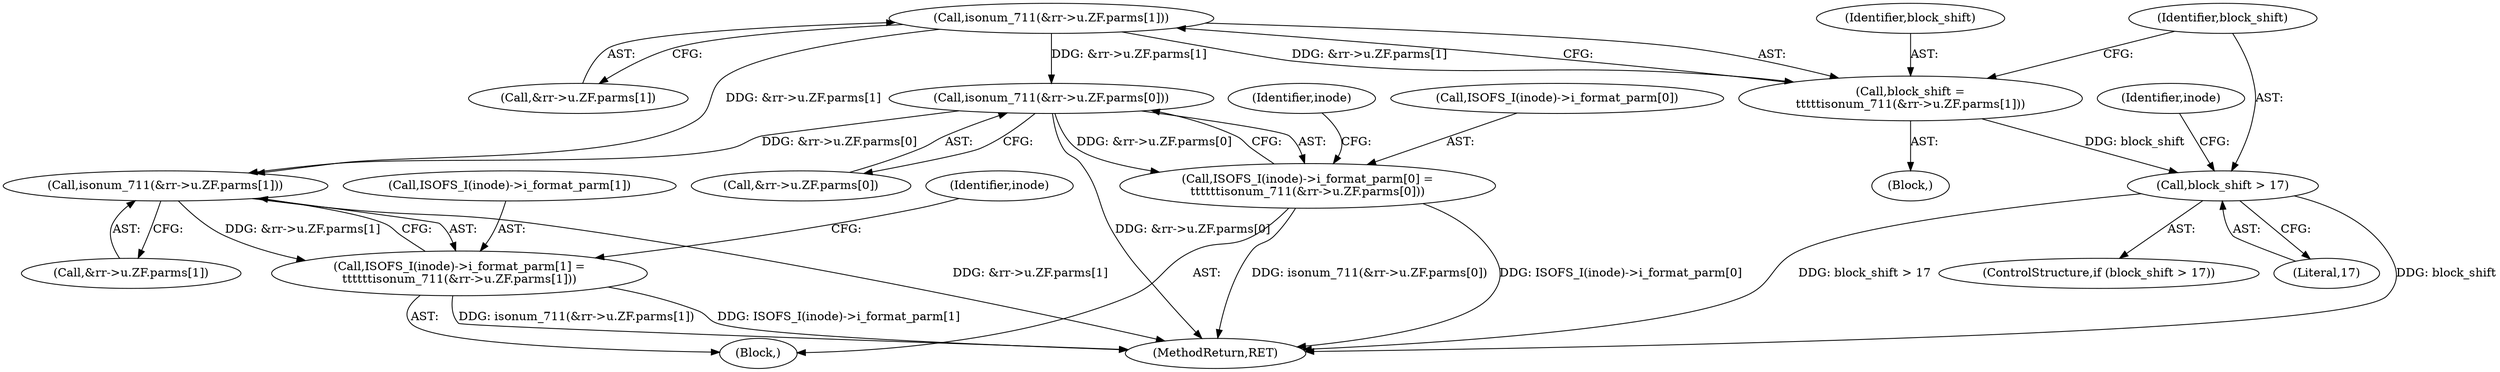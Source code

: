 digraph "0_linux_410dd3cf4c9b36f27ed4542ee18b1af5e68645a4_2@array" {
"1000900" [label="(Call,isonum_711(&rr->u.ZF.parms[1]))"];
"1000898" [label="(Call,block_shift =\n\t\t\t\t\tisonum_711(&rr->u.ZF.parms[1]))"];
"1000912" [label="(Call,block_shift > 17)"];
"1000931" [label="(Call,isonum_711(&rr->u.ZF.parms[0]))"];
"1000924" [label="(Call,ISOFS_I(inode)->i_format_parm[0] =\n\t\t\t\t\t\tisonum_711(&rr->u.ZF.parms[0]))"];
"1000949" [label="(Call,isonum_711(&rr->u.ZF.parms[1]))"];
"1000942" [label="(Call,ISOFS_I(inode)->i_format_parm[1] =\n\t\t\t\t\t\tisonum_711(&rr->u.ZF.parms[1]))"];
"1000942" [label="(Call,ISOFS_I(inode)->i_format_parm[1] =\n\t\t\t\t\t\tisonum_711(&rr->u.ZF.parms[1]))"];
"1000917" [label="(Block,)"];
"1001007" [label="(MethodReturn,RET)"];
"1000898" [label="(Call,block_shift =\n\t\t\t\t\tisonum_711(&rr->u.ZF.parms[1]))"];
"1000911" [label="(ControlStructure,if (block_shift > 17))"];
"1000925" [label="(Call,ISOFS_I(inode)->i_format_parm[0])"];
"1000946" [label="(Identifier,inode)"];
"1000901" [label="(Call,&rr->u.ZF.parms[1])"];
"1000913" [label="(Identifier,block_shift)"];
"1000932" [label="(Call,&rr->u.ZF.parms[0])"];
"1000943" [label="(Call,ISOFS_I(inode)->i_format_parm[1])"];
"1000924" [label="(Call,ISOFS_I(inode)->i_format_parm[0] =\n\t\t\t\t\t\tisonum_711(&rr->u.ZF.parms[0]))"];
"1000949" [label="(Call,isonum_711(&rr->u.ZF.parms[1]))"];
"1000912" [label="(Call,block_shift > 17)"];
"1000914" [label="(Literal,17)"];
"1000962" [label="(Identifier,inode)"];
"1000900" [label="(Call,isonum_711(&rr->u.ZF.parms[1]))"];
"1000899" [label="(Identifier,block_shift)"];
"1000921" [label="(Identifier,inode)"];
"1000896" [label="(Block,)"];
"1000950" [label="(Call,&rr->u.ZF.parms[1])"];
"1000931" [label="(Call,isonum_711(&rr->u.ZF.parms[0]))"];
"1000900" -> "1000898"  [label="AST: "];
"1000900" -> "1000901"  [label="CFG: "];
"1000901" -> "1000900"  [label="AST: "];
"1000898" -> "1000900"  [label="CFG: "];
"1000900" -> "1000898"  [label="DDG: &rr->u.ZF.parms[1]"];
"1000900" -> "1000931"  [label="DDG: &rr->u.ZF.parms[1]"];
"1000900" -> "1000949"  [label="DDG: &rr->u.ZF.parms[1]"];
"1000898" -> "1000896"  [label="AST: "];
"1000899" -> "1000898"  [label="AST: "];
"1000913" -> "1000898"  [label="CFG: "];
"1000898" -> "1000912"  [label="DDG: block_shift"];
"1000912" -> "1000911"  [label="AST: "];
"1000912" -> "1000914"  [label="CFG: "];
"1000913" -> "1000912"  [label="AST: "];
"1000914" -> "1000912"  [label="AST: "];
"1000921" -> "1000912"  [label="CFG: "];
"1000912" -> "1001007"  [label="DDG: block_shift > 17"];
"1000912" -> "1001007"  [label="DDG: block_shift"];
"1000931" -> "1000924"  [label="AST: "];
"1000931" -> "1000932"  [label="CFG: "];
"1000932" -> "1000931"  [label="AST: "];
"1000924" -> "1000931"  [label="CFG: "];
"1000931" -> "1001007"  [label="DDG: &rr->u.ZF.parms[0]"];
"1000931" -> "1000924"  [label="DDG: &rr->u.ZF.parms[0]"];
"1000931" -> "1000949"  [label="DDG: &rr->u.ZF.parms[0]"];
"1000924" -> "1000917"  [label="AST: "];
"1000925" -> "1000924"  [label="AST: "];
"1000946" -> "1000924"  [label="CFG: "];
"1000924" -> "1001007"  [label="DDG: ISOFS_I(inode)->i_format_parm[0]"];
"1000924" -> "1001007"  [label="DDG: isonum_711(&rr->u.ZF.parms[0])"];
"1000949" -> "1000942"  [label="AST: "];
"1000949" -> "1000950"  [label="CFG: "];
"1000950" -> "1000949"  [label="AST: "];
"1000942" -> "1000949"  [label="CFG: "];
"1000949" -> "1001007"  [label="DDG: &rr->u.ZF.parms[1]"];
"1000949" -> "1000942"  [label="DDG: &rr->u.ZF.parms[1]"];
"1000942" -> "1000917"  [label="AST: "];
"1000943" -> "1000942"  [label="AST: "];
"1000962" -> "1000942"  [label="CFG: "];
"1000942" -> "1001007"  [label="DDG: ISOFS_I(inode)->i_format_parm[1]"];
"1000942" -> "1001007"  [label="DDG: isonum_711(&rr->u.ZF.parms[1])"];
}
